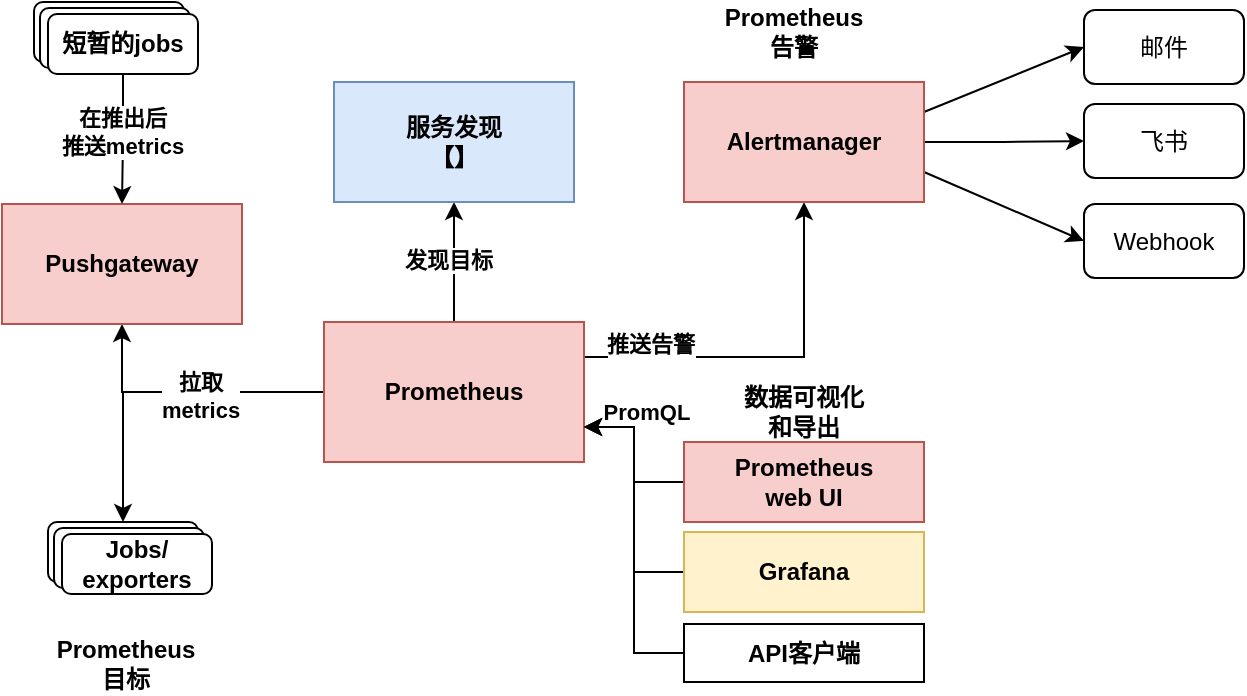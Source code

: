 <mxfile version="22.1.11" type="github">
  <diagram name="第 1 页" id="7eMSPlvP4oVSN_WGFJ_u">
    <mxGraphModel dx="589" dy="753" grid="1" gridSize="10" guides="1" tooltips="1" connect="1" arrows="1" fold="1" page="1" pageScale="1" pageWidth="827" pageHeight="1169" math="0" shadow="0">
      <root>
        <mxCell id="0" />
        <mxCell id="1" parent="0" />
        <mxCell id="I6KHFlvKt-9jvYjdkDqK-11" style="edgeStyle=orthogonalEdgeStyle;rounded=0;orthogonalLoop=1;jettySize=auto;html=1;entryX=0.5;entryY=1;entryDx=0;entryDy=0;exitX=1;exitY=0.25;exitDx=0;exitDy=0;" edge="1" parent="1" source="I6KHFlvKt-9jvYjdkDqK-4" target="I6KHFlvKt-9jvYjdkDqK-6">
          <mxGeometry relative="1" as="geometry" />
        </mxCell>
        <mxCell id="I6KHFlvKt-9jvYjdkDqK-12" value="推送告警" style="edgeLabel;html=1;align=center;verticalAlign=middle;resizable=0;points=[];fontStyle=1" vertex="1" connectable="0" parent="I6KHFlvKt-9jvYjdkDqK-11">
          <mxGeometry x="-0.07" y="4" relative="1" as="geometry">
            <mxPoint x="-54" y="-3" as="offset" />
          </mxGeometry>
        </mxCell>
        <mxCell id="I6KHFlvKt-9jvYjdkDqK-18" style="edgeStyle=orthogonalEdgeStyle;rounded=0;orthogonalLoop=1;jettySize=auto;html=1;entryX=0.5;entryY=1;entryDx=0;entryDy=0;" edge="1" parent="1" source="I6KHFlvKt-9jvYjdkDqK-4" target="I6KHFlvKt-9jvYjdkDqK-8">
          <mxGeometry relative="1" as="geometry" />
        </mxCell>
        <mxCell id="I6KHFlvKt-9jvYjdkDqK-43" style="edgeStyle=orthogonalEdgeStyle;rounded=0;orthogonalLoop=1;jettySize=auto;html=1;entryX=0.5;entryY=0;entryDx=0;entryDy=0;" edge="1" parent="1" source="I6KHFlvKt-9jvYjdkDqK-4" target="I6KHFlvKt-9jvYjdkDqK-20">
          <mxGeometry relative="1" as="geometry" />
        </mxCell>
        <mxCell id="I6KHFlvKt-9jvYjdkDqK-44" value="&lt;div&gt;拉取&lt;/div&gt;&lt;div&gt;metrics&lt;br&gt;&lt;/div&gt;" style="edgeLabel;html=1;align=center;verticalAlign=middle;resizable=0;points=[];fontStyle=1" vertex="1" connectable="0" parent="I6KHFlvKt-9jvYjdkDqK-43">
          <mxGeometry x="-0.246" y="2" relative="1" as="geometry">
            <mxPoint as="offset" />
          </mxGeometry>
        </mxCell>
        <mxCell id="I6KHFlvKt-9jvYjdkDqK-46" style="edgeStyle=orthogonalEdgeStyle;rounded=0;orthogonalLoop=1;jettySize=auto;html=1;entryX=0.5;entryY=1;entryDx=0;entryDy=0;" edge="1" parent="1" source="I6KHFlvKt-9jvYjdkDqK-4" target="I6KHFlvKt-9jvYjdkDqK-5">
          <mxGeometry relative="1" as="geometry" />
        </mxCell>
        <mxCell id="I6KHFlvKt-9jvYjdkDqK-47" value="发现目标" style="edgeLabel;html=1;align=center;verticalAlign=middle;resizable=0;points=[];fontStyle=1" vertex="1" connectable="0" parent="I6KHFlvKt-9jvYjdkDqK-46">
          <mxGeometry x="0.033" y="3" relative="1" as="geometry">
            <mxPoint as="offset" />
          </mxGeometry>
        </mxCell>
        <mxCell id="I6KHFlvKt-9jvYjdkDqK-4" value="Prometheus" style="rounded=0;whiteSpace=wrap;html=1;fillColor=#f8cecc;strokeColor=#b85450;fontStyle=1" vertex="1" parent="1">
          <mxGeometry x="310" y="320" width="130" height="70" as="geometry" />
        </mxCell>
        <mxCell id="I6KHFlvKt-9jvYjdkDqK-5" value="&lt;div&gt;服务发现&lt;/div&gt;&lt;div&gt;【】&lt;br&gt;&lt;/div&gt;" style="rounded=0;whiteSpace=wrap;html=1;fillColor=#dae8fc;strokeColor=#6c8ebf;fontStyle=1" vertex="1" parent="1">
          <mxGeometry x="315" y="200" width="120" height="60" as="geometry" />
        </mxCell>
        <mxCell id="I6KHFlvKt-9jvYjdkDqK-38" style="rounded=0;orthogonalLoop=1;jettySize=auto;html=1;exitX=1;exitY=0.75;exitDx=0;exitDy=0;entryX=0;entryY=0.5;entryDx=0;entryDy=0;" edge="1" parent="1" source="I6KHFlvKt-9jvYjdkDqK-6" target="I6KHFlvKt-9jvYjdkDqK-36">
          <mxGeometry relative="1" as="geometry" />
        </mxCell>
        <mxCell id="I6KHFlvKt-9jvYjdkDqK-39" style="edgeStyle=orthogonalEdgeStyle;rounded=0;orthogonalLoop=1;jettySize=auto;html=1;" edge="1" parent="1" source="I6KHFlvKt-9jvYjdkDqK-6" target="I6KHFlvKt-9jvYjdkDqK-35">
          <mxGeometry relative="1" as="geometry" />
        </mxCell>
        <mxCell id="I6KHFlvKt-9jvYjdkDqK-40" style="orthogonalLoop=1;jettySize=auto;html=1;exitX=1;exitY=0.25;exitDx=0;exitDy=0;entryX=0;entryY=0.5;entryDx=0;entryDy=0;rounded=0;" edge="1" parent="1" source="I6KHFlvKt-9jvYjdkDqK-6" target="I6KHFlvKt-9jvYjdkDqK-34">
          <mxGeometry relative="1" as="geometry" />
        </mxCell>
        <mxCell id="I6KHFlvKt-9jvYjdkDqK-6" value="Alertmanager" style="rounded=0;whiteSpace=wrap;html=1;fillColor=#f8cecc;strokeColor=#b85450;fontStyle=1" vertex="1" parent="1">
          <mxGeometry x="490" y="200" width="120" height="60" as="geometry" />
        </mxCell>
        <mxCell id="I6KHFlvKt-9jvYjdkDqK-8" value="Pushgateway" style="rounded=0;whiteSpace=wrap;html=1;fillColor=#f8cecc;strokeColor=#b85450;fontStyle=1" vertex="1" parent="1">
          <mxGeometry x="149" y="261" width="120" height="60" as="geometry" />
        </mxCell>
        <mxCell id="I6KHFlvKt-9jvYjdkDqK-10" value="&lt;div&gt;Prometheus&lt;/div&gt;&lt;div&gt;目标&lt;br&gt;&lt;/div&gt;" style="text;html=1;strokeColor=none;fillColor=none;align=center;verticalAlign=middle;whiteSpace=wrap;rounded=0;fontStyle=1" vertex="1" parent="1">
          <mxGeometry x="181" y="476" width="60" height="30" as="geometry" />
        </mxCell>
        <mxCell id="I6KHFlvKt-9jvYjdkDqK-14" value="数据可视化和导出" style="text;html=1;strokeColor=none;fillColor=none;align=center;verticalAlign=middle;whiteSpace=wrap;rounded=0;fontStyle=1" vertex="1" parent="1">
          <mxGeometry x="515" y="350" width="70" height="30" as="geometry" />
        </mxCell>
        <mxCell id="I6KHFlvKt-9jvYjdkDqK-28" style="edgeStyle=orthogonalEdgeStyle;rounded=0;orthogonalLoop=1;jettySize=auto;html=1;entryX=1;entryY=0.75;entryDx=0;entryDy=0;" edge="1" parent="1" source="I6KHFlvKt-9jvYjdkDqK-15" target="I6KHFlvKt-9jvYjdkDqK-4">
          <mxGeometry relative="1" as="geometry" />
        </mxCell>
        <mxCell id="I6KHFlvKt-9jvYjdkDqK-15" value="&lt;div&gt;Prometheus&lt;/div&gt;&lt;div&gt;web UI&lt;br&gt;&lt;/div&gt;" style="rounded=0;whiteSpace=wrap;html=1;fillColor=#f8cecc;strokeColor=#b85450;fontStyle=1" vertex="1" parent="1">
          <mxGeometry x="490" y="380" width="120" height="40" as="geometry" />
        </mxCell>
        <mxCell id="I6KHFlvKt-9jvYjdkDqK-29" style="edgeStyle=orthogonalEdgeStyle;rounded=0;orthogonalLoop=1;jettySize=auto;html=1;entryX=1;entryY=0.75;entryDx=0;entryDy=0;" edge="1" parent="1" source="I6KHFlvKt-9jvYjdkDqK-16" target="I6KHFlvKt-9jvYjdkDqK-4">
          <mxGeometry relative="1" as="geometry" />
        </mxCell>
        <mxCell id="I6KHFlvKt-9jvYjdkDqK-16" value="Grafana" style="rounded=0;whiteSpace=wrap;html=1;fillColor=#fff2cc;strokeColor=#d6b656;fontStyle=1" vertex="1" parent="1">
          <mxGeometry x="490" y="425" width="120" height="40" as="geometry" />
        </mxCell>
        <mxCell id="I6KHFlvKt-9jvYjdkDqK-30" style="edgeStyle=orthogonalEdgeStyle;rounded=0;orthogonalLoop=1;jettySize=auto;html=1;entryX=1;entryY=0.75;entryDx=0;entryDy=0;" edge="1" parent="1" source="I6KHFlvKt-9jvYjdkDqK-17" target="I6KHFlvKt-9jvYjdkDqK-4">
          <mxGeometry relative="1" as="geometry" />
        </mxCell>
        <mxCell id="I6KHFlvKt-9jvYjdkDqK-31" value="PromQL" style="edgeLabel;html=1;align=center;verticalAlign=middle;resizable=0;points=[];fontStyle=1" vertex="1" connectable="0" parent="I6KHFlvKt-9jvYjdkDqK-30">
          <mxGeometry x="0.613" y="1" relative="1" as="geometry">
            <mxPoint x="7" y="-14" as="offset" />
          </mxGeometry>
        </mxCell>
        <mxCell id="I6KHFlvKt-9jvYjdkDqK-17" value="API客户端" style="rounded=0;whiteSpace=wrap;html=1;fontStyle=1" vertex="1" parent="1">
          <mxGeometry x="490" y="471" width="120" height="29" as="geometry" />
        </mxCell>
        <mxCell id="I6KHFlvKt-9jvYjdkDqK-23" value="" style="group;fontStyle=1" vertex="1" connectable="0" parent="1">
          <mxGeometry x="172" y="420" width="82" height="36" as="geometry" />
        </mxCell>
        <mxCell id="I6KHFlvKt-9jvYjdkDqK-20" value="" style="rounded=1;whiteSpace=wrap;html=1;movable=1;resizable=1;rotatable=1;deletable=1;editable=1;locked=0;connectable=1;" vertex="1" parent="I6KHFlvKt-9jvYjdkDqK-23">
          <mxGeometry width="75" height="30" as="geometry" />
        </mxCell>
        <mxCell id="I6KHFlvKt-9jvYjdkDqK-21" value="" style="rounded=1;whiteSpace=wrap;html=1;movable=1;resizable=1;rotatable=1;deletable=1;editable=1;locked=0;connectable=1;" vertex="1" parent="I6KHFlvKt-9jvYjdkDqK-23">
          <mxGeometry x="3" y="3" width="75" height="30" as="geometry" />
        </mxCell>
        <mxCell id="I6KHFlvKt-9jvYjdkDqK-22" value="&lt;div&gt;&lt;b&gt;Jobs/&lt;/b&gt;&lt;/div&gt;&lt;div&gt;&lt;b&gt;exporters&lt;br&gt;&lt;/b&gt;&lt;/div&gt;" style="rounded=1;whiteSpace=wrap;html=1;movable=1;resizable=1;rotatable=1;deletable=1;editable=1;locked=0;connectable=1;" vertex="1" parent="I6KHFlvKt-9jvYjdkDqK-23">
          <mxGeometry x="7" y="6" width="75" height="30" as="geometry" />
        </mxCell>
        <mxCell id="I6KHFlvKt-9jvYjdkDqK-24" value="" style="group" vertex="1" connectable="0" parent="1">
          <mxGeometry x="165" y="160" width="82" height="36" as="geometry" />
        </mxCell>
        <mxCell id="I6KHFlvKt-9jvYjdkDqK-25" value="" style="rounded=1;whiteSpace=wrap;html=1;movable=1;resizable=1;rotatable=1;deletable=1;editable=1;locked=0;connectable=1;" vertex="1" parent="I6KHFlvKt-9jvYjdkDqK-24">
          <mxGeometry width="75" height="30" as="geometry" />
        </mxCell>
        <mxCell id="I6KHFlvKt-9jvYjdkDqK-26" value="" style="rounded=1;whiteSpace=wrap;html=1;movable=1;resizable=1;rotatable=1;deletable=1;editable=1;locked=0;connectable=1;" vertex="1" parent="I6KHFlvKt-9jvYjdkDqK-24">
          <mxGeometry x="3" y="3" width="75" height="30" as="geometry" />
        </mxCell>
        <mxCell id="I6KHFlvKt-9jvYjdkDqK-27" value="短暂的jobs" style="rounded=1;whiteSpace=wrap;html=1;movable=1;resizable=1;rotatable=1;deletable=1;editable=1;locked=0;connectable=1;fontStyle=1" vertex="1" parent="I6KHFlvKt-9jvYjdkDqK-24">
          <mxGeometry x="7" y="6" width="75" height="30" as="geometry" />
        </mxCell>
        <mxCell id="I6KHFlvKt-9jvYjdkDqK-33" value="&lt;div&gt;Prometheus&lt;/div&gt;&lt;div&gt;告警&lt;br&gt;&lt;/div&gt;" style="text;html=1;strokeColor=none;fillColor=none;align=center;verticalAlign=middle;whiteSpace=wrap;rounded=0;fontStyle=1" vertex="1" parent="1">
          <mxGeometry x="510" y="160" width="70" height="30" as="geometry" />
        </mxCell>
        <mxCell id="I6KHFlvKt-9jvYjdkDqK-34" value="邮件" style="rounded=1;whiteSpace=wrap;html=1;" vertex="1" parent="1">
          <mxGeometry x="690" y="164" width="80" height="37" as="geometry" />
        </mxCell>
        <mxCell id="I6KHFlvKt-9jvYjdkDqK-35" value="飞书" style="rounded=1;whiteSpace=wrap;html=1;" vertex="1" parent="1">
          <mxGeometry x="690" y="211" width="80" height="37" as="geometry" />
        </mxCell>
        <mxCell id="I6KHFlvKt-9jvYjdkDqK-36" value="Webhook" style="rounded=1;whiteSpace=wrap;html=1;" vertex="1" parent="1">
          <mxGeometry x="690" y="261" width="80" height="37" as="geometry" />
        </mxCell>
        <mxCell id="I6KHFlvKt-9jvYjdkDqK-41" style="edgeStyle=orthogonalEdgeStyle;rounded=0;orthogonalLoop=1;jettySize=auto;html=1;" edge="1" parent="1" source="I6KHFlvKt-9jvYjdkDqK-27" target="I6KHFlvKt-9jvYjdkDqK-8">
          <mxGeometry relative="1" as="geometry" />
        </mxCell>
        <mxCell id="I6KHFlvKt-9jvYjdkDqK-45" value="&lt;div&gt;在推出后&lt;/div&gt;&lt;div&gt;推送metrics&lt;/div&gt;" style="edgeLabel;html=1;align=center;verticalAlign=middle;resizable=0;points=[];fontStyle=1" vertex="1" connectable="0" parent="I6KHFlvKt-9jvYjdkDqK-41">
          <mxGeometry x="-0.111" y="-1" relative="1" as="geometry">
            <mxPoint as="offset" />
          </mxGeometry>
        </mxCell>
      </root>
    </mxGraphModel>
  </diagram>
</mxfile>
